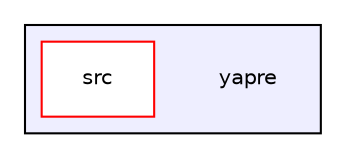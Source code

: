 digraph "yapre" {
  bgcolor=transparent;
  compound=true
  node [ fontsize="10", fontname="Helvetica"];
  edge [ labelfontsize="10", labelfontname="Helvetica"];
  subgraph clusterdir_d6af9105a6f3b1eb91a0dbb367bdaffe {
    graph [ bgcolor="#eeeeff", pencolor="black", label="" URL="dir_d6af9105a6f3b1eb91a0dbb367bdaffe.html"];
    dir_d6af9105a6f3b1eb91a0dbb367bdaffe [shape=plaintext label="yapre"];
    dir_f01f4748a2d9cc77a0ed5cdfd6bb83f8 [shape=box label="src" color="red" fillcolor="white" style="filled" URL="dir_f01f4748a2d9cc77a0ed5cdfd6bb83f8.html"];
  }
}
